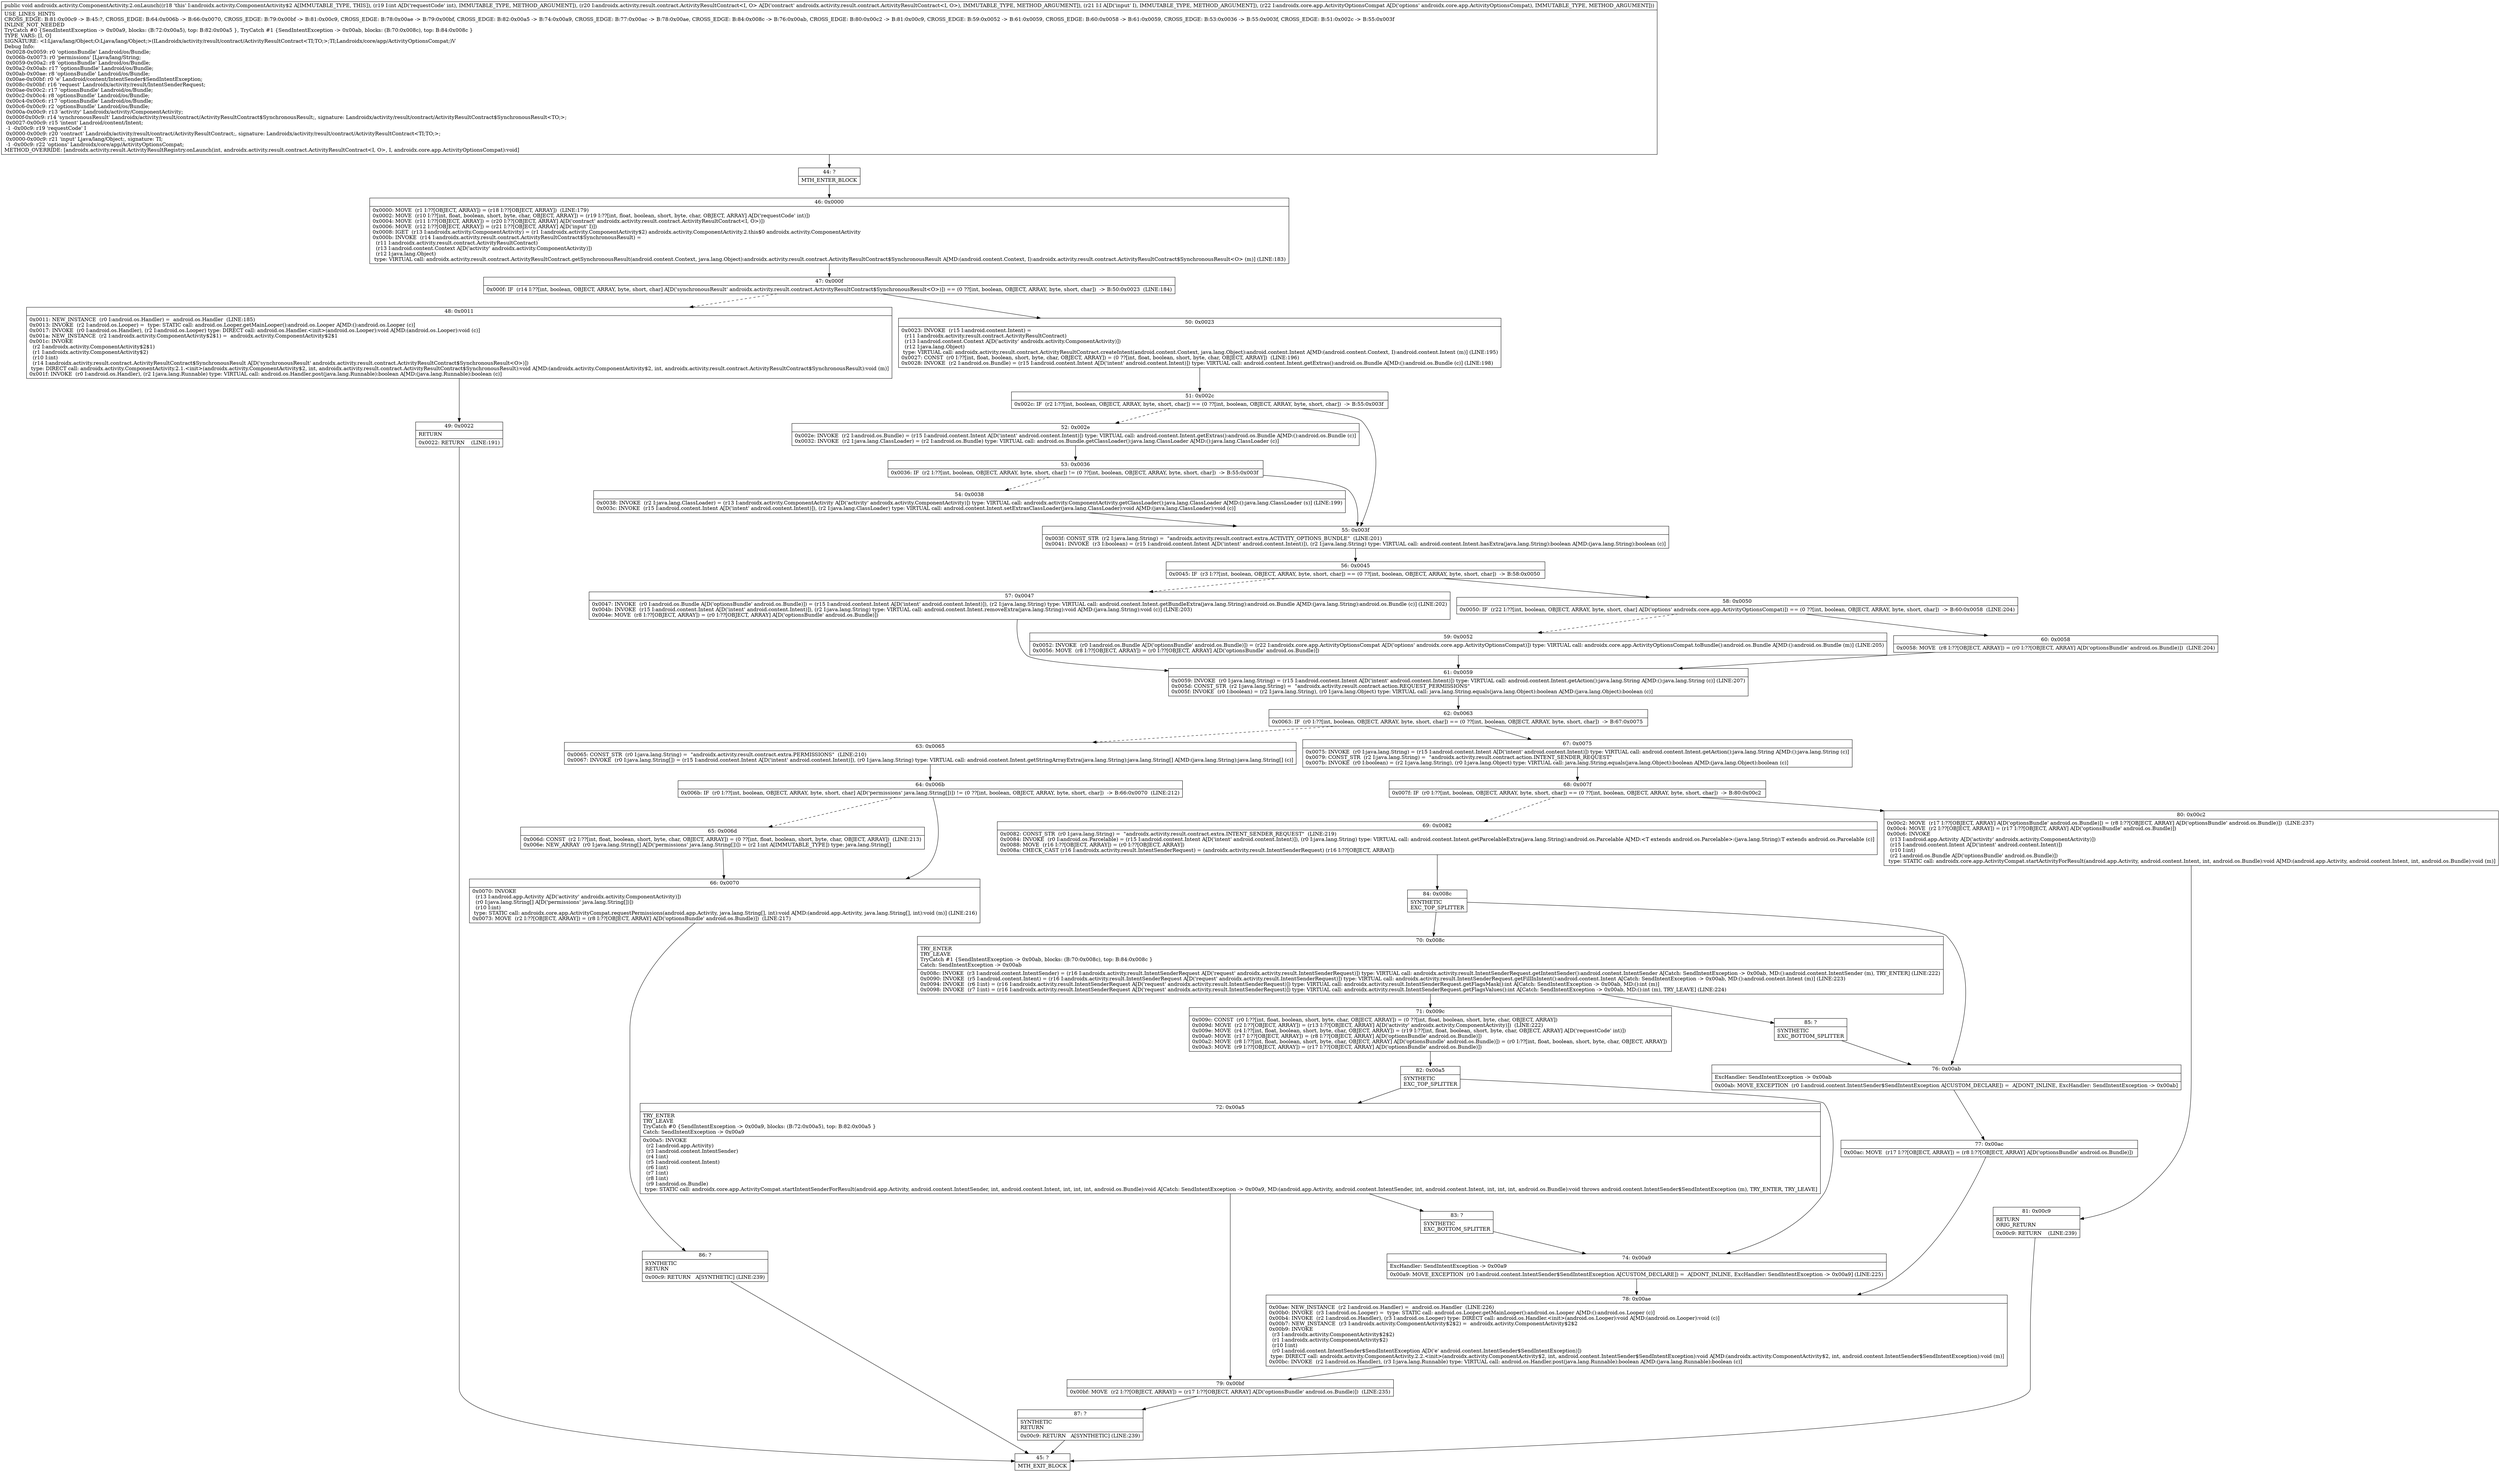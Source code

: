 digraph "CFG forandroidx.activity.ComponentActivity.2.onLaunch(ILandroidx\/activity\/result\/contract\/ActivityResultContract;Ljava\/lang\/Object;Landroidx\/core\/app\/ActivityOptionsCompat;)V" {
Node_44 [shape=record,label="{44\:\ ?|MTH_ENTER_BLOCK\l}"];
Node_46 [shape=record,label="{46\:\ 0x0000|0x0000: MOVE  (r1 I:??[OBJECT, ARRAY]) = (r18 I:??[OBJECT, ARRAY])  (LINE:179)\l0x0002: MOVE  (r10 I:??[int, float, boolean, short, byte, char, OBJECT, ARRAY]) = (r19 I:??[int, float, boolean, short, byte, char, OBJECT, ARRAY] A[D('requestCode' int)]) \l0x0004: MOVE  (r11 I:??[OBJECT, ARRAY]) = (r20 I:??[OBJECT, ARRAY] A[D('contract' androidx.activity.result.contract.ActivityResultContract\<I, O\>)]) \l0x0006: MOVE  (r12 I:??[OBJECT, ARRAY]) = (r21 I:??[OBJECT, ARRAY] A[D('input' I)]) \l0x0008: IGET  (r13 I:androidx.activity.ComponentActivity) = (r1 I:androidx.activity.ComponentActivity$2) androidx.activity.ComponentActivity.2.this$0 androidx.activity.ComponentActivity \l0x000b: INVOKE  (r14 I:androidx.activity.result.contract.ActivityResultContract$SynchronousResult) = \l  (r11 I:androidx.activity.result.contract.ActivityResultContract)\l  (r13 I:android.content.Context A[D('activity' androidx.activity.ComponentActivity)])\l  (r12 I:java.lang.Object)\l type: VIRTUAL call: androidx.activity.result.contract.ActivityResultContract.getSynchronousResult(android.content.Context, java.lang.Object):androidx.activity.result.contract.ActivityResultContract$SynchronousResult A[MD:(android.content.Context, I):androidx.activity.result.contract.ActivityResultContract$SynchronousResult\<O\> (m)] (LINE:183)\l}"];
Node_47 [shape=record,label="{47\:\ 0x000f|0x000f: IF  (r14 I:??[int, boolean, OBJECT, ARRAY, byte, short, char] A[D('synchronousResult' androidx.activity.result.contract.ActivityResultContract$SynchronousResult\<O\>)]) == (0 ??[int, boolean, OBJECT, ARRAY, byte, short, char])  \-\> B:50:0x0023  (LINE:184)\l}"];
Node_48 [shape=record,label="{48\:\ 0x0011|0x0011: NEW_INSTANCE  (r0 I:android.os.Handler) =  android.os.Handler  (LINE:185)\l0x0013: INVOKE  (r2 I:android.os.Looper) =  type: STATIC call: android.os.Looper.getMainLooper():android.os.Looper A[MD:():android.os.Looper (c)]\l0x0017: INVOKE  (r0 I:android.os.Handler), (r2 I:android.os.Looper) type: DIRECT call: android.os.Handler.\<init\>(android.os.Looper):void A[MD:(android.os.Looper):void (c)]\l0x001a: NEW_INSTANCE  (r2 I:androidx.activity.ComponentActivity$2$1) =  androidx.activity.ComponentActivity$2$1 \l0x001c: INVOKE  \l  (r2 I:androidx.activity.ComponentActivity$2$1)\l  (r1 I:androidx.activity.ComponentActivity$2)\l  (r10 I:int)\l  (r14 I:androidx.activity.result.contract.ActivityResultContract$SynchronousResult A[D('synchronousResult' androidx.activity.result.contract.ActivityResultContract$SynchronousResult\<O\>)])\l type: DIRECT call: androidx.activity.ComponentActivity.2.1.\<init\>(androidx.activity.ComponentActivity$2, int, androidx.activity.result.contract.ActivityResultContract$SynchronousResult):void A[MD:(androidx.activity.ComponentActivity$2, int, androidx.activity.result.contract.ActivityResultContract$SynchronousResult):void (m)]\l0x001f: INVOKE  (r0 I:android.os.Handler), (r2 I:java.lang.Runnable) type: VIRTUAL call: android.os.Handler.post(java.lang.Runnable):boolean A[MD:(java.lang.Runnable):boolean (c)]\l}"];
Node_49 [shape=record,label="{49\:\ 0x0022|RETURN\l|0x0022: RETURN    (LINE:191)\l}"];
Node_45 [shape=record,label="{45\:\ ?|MTH_EXIT_BLOCK\l}"];
Node_50 [shape=record,label="{50\:\ 0x0023|0x0023: INVOKE  (r15 I:android.content.Intent) = \l  (r11 I:androidx.activity.result.contract.ActivityResultContract)\l  (r13 I:android.content.Context A[D('activity' androidx.activity.ComponentActivity)])\l  (r12 I:java.lang.Object)\l type: VIRTUAL call: androidx.activity.result.contract.ActivityResultContract.createIntent(android.content.Context, java.lang.Object):android.content.Intent A[MD:(android.content.Context, I):android.content.Intent (m)] (LINE:195)\l0x0027: CONST  (r0 I:??[int, float, boolean, short, byte, char, OBJECT, ARRAY]) = (0 ??[int, float, boolean, short, byte, char, OBJECT, ARRAY])  (LINE:196)\l0x0028: INVOKE  (r2 I:android.os.Bundle) = (r15 I:android.content.Intent A[D('intent' android.content.Intent)]) type: VIRTUAL call: android.content.Intent.getExtras():android.os.Bundle A[MD:():android.os.Bundle (c)] (LINE:198)\l}"];
Node_51 [shape=record,label="{51\:\ 0x002c|0x002c: IF  (r2 I:??[int, boolean, OBJECT, ARRAY, byte, short, char]) == (0 ??[int, boolean, OBJECT, ARRAY, byte, short, char])  \-\> B:55:0x003f \l}"];
Node_52 [shape=record,label="{52\:\ 0x002e|0x002e: INVOKE  (r2 I:android.os.Bundle) = (r15 I:android.content.Intent A[D('intent' android.content.Intent)]) type: VIRTUAL call: android.content.Intent.getExtras():android.os.Bundle A[MD:():android.os.Bundle (c)]\l0x0032: INVOKE  (r2 I:java.lang.ClassLoader) = (r2 I:android.os.Bundle) type: VIRTUAL call: android.os.Bundle.getClassLoader():java.lang.ClassLoader A[MD:():java.lang.ClassLoader (c)]\l}"];
Node_53 [shape=record,label="{53\:\ 0x0036|0x0036: IF  (r2 I:??[int, boolean, OBJECT, ARRAY, byte, short, char]) != (0 ??[int, boolean, OBJECT, ARRAY, byte, short, char])  \-\> B:55:0x003f \l}"];
Node_54 [shape=record,label="{54\:\ 0x0038|0x0038: INVOKE  (r2 I:java.lang.ClassLoader) = (r13 I:androidx.activity.ComponentActivity A[D('activity' androidx.activity.ComponentActivity)]) type: VIRTUAL call: androidx.activity.ComponentActivity.getClassLoader():java.lang.ClassLoader A[MD:():java.lang.ClassLoader (s)] (LINE:199)\l0x003c: INVOKE  (r15 I:android.content.Intent A[D('intent' android.content.Intent)]), (r2 I:java.lang.ClassLoader) type: VIRTUAL call: android.content.Intent.setExtrasClassLoader(java.lang.ClassLoader):void A[MD:(java.lang.ClassLoader):void (c)]\l}"];
Node_55 [shape=record,label="{55\:\ 0x003f|0x003f: CONST_STR  (r2 I:java.lang.String) =  \"androidx.activity.result.contract.extra.ACTIVITY_OPTIONS_BUNDLE\"  (LINE:201)\l0x0041: INVOKE  (r3 I:boolean) = (r15 I:android.content.Intent A[D('intent' android.content.Intent)]), (r2 I:java.lang.String) type: VIRTUAL call: android.content.Intent.hasExtra(java.lang.String):boolean A[MD:(java.lang.String):boolean (c)]\l}"];
Node_56 [shape=record,label="{56\:\ 0x0045|0x0045: IF  (r3 I:??[int, boolean, OBJECT, ARRAY, byte, short, char]) == (0 ??[int, boolean, OBJECT, ARRAY, byte, short, char])  \-\> B:58:0x0050 \l}"];
Node_57 [shape=record,label="{57\:\ 0x0047|0x0047: INVOKE  (r0 I:android.os.Bundle A[D('optionsBundle' android.os.Bundle)]) = (r15 I:android.content.Intent A[D('intent' android.content.Intent)]), (r2 I:java.lang.String) type: VIRTUAL call: android.content.Intent.getBundleExtra(java.lang.String):android.os.Bundle A[MD:(java.lang.String):android.os.Bundle (c)] (LINE:202)\l0x004b: INVOKE  (r15 I:android.content.Intent A[D('intent' android.content.Intent)]), (r2 I:java.lang.String) type: VIRTUAL call: android.content.Intent.removeExtra(java.lang.String):void A[MD:(java.lang.String):void (c)] (LINE:203)\l0x004e: MOVE  (r8 I:??[OBJECT, ARRAY]) = (r0 I:??[OBJECT, ARRAY] A[D('optionsBundle' android.os.Bundle)]) \l}"];
Node_61 [shape=record,label="{61\:\ 0x0059|0x0059: INVOKE  (r0 I:java.lang.String) = (r15 I:android.content.Intent A[D('intent' android.content.Intent)]) type: VIRTUAL call: android.content.Intent.getAction():java.lang.String A[MD:():java.lang.String (c)] (LINE:207)\l0x005d: CONST_STR  (r2 I:java.lang.String) =  \"androidx.activity.result.contract.action.REQUEST_PERMISSIONS\" \l0x005f: INVOKE  (r0 I:boolean) = (r2 I:java.lang.String), (r0 I:java.lang.Object) type: VIRTUAL call: java.lang.String.equals(java.lang.Object):boolean A[MD:(java.lang.Object):boolean (c)]\l}"];
Node_62 [shape=record,label="{62\:\ 0x0063|0x0063: IF  (r0 I:??[int, boolean, OBJECT, ARRAY, byte, short, char]) == (0 ??[int, boolean, OBJECT, ARRAY, byte, short, char])  \-\> B:67:0x0075 \l}"];
Node_63 [shape=record,label="{63\:\ 0x0065|0x0065: CONST_STR  (r0 I:java.lang.String) =  \"androidx.activity.result.contract.extra.PERMISSIONS\"  (LINE:210)\l0x0067: INVOKE  (r0 I:java.lang.String[]) = (r15 I:android.content.Intent A[D('intent' android.content.Intent)]), (r0 I:java.lang.String) type: VIRTUAL call: android.content.Intent.getStringArrayExtra(java.lang.String):java.lang.String[] A[MD:(java.lang.String):java.lang.String[] (c)]\l}"];
Node_64 [shape=record,label="{64\:\ 0x006b|0x006b: IF  (r0 I:??[int, boolean, OBJECT, ARRAY, byte, short, char] A[D('permissions' java.lang.String[])]) != (0 ??[int, boolean, OBJECT, ARRAY, byte, short, char])  \-\> B:66:0x0070  (LINE:212)\l}"];
Node_65 [shape=record,label="{65\:\ 0x006d|0x006d: CONST  (r2 I:??[int, float, boolean, short, byte, char, OBJECT, ARRAY]) = (0 ??[int, float, boolean, short, byte, char, OBJECT, ARRAY])  (LINE:213)\l0x006e: NEW_ARRAY  (r0 I:java.lang.String[] A[D('permissions' java.lang.String[])]) = (r2 I:int A[IMMUTABLE_TYPE]) type: java.lang.String[] \l}"];
Node_66 [shape=record,label="{66\:\ 0x0070|0x0070: INVOKE  \l  (r13 I:android.app.Activity A[D('activity' androidx.activity.ComponentActivity)])\l  (r0 I:java.lang.String[] A[D('permissions' java.lang.String[])])\l  (r10 I:int)\l type: STATIC call: androidx.core.app.ActivityCompat.requestPermissions(android.app.Activity, java.lang.String[], int):void A[MD:(android.app.Activity, java.lang.String[], int):void (m)] (LINE:216)\l0x0073: MOVE  (r2 I:??[OBJECT, ARRAY]) = (r8 I:??[OBJECT, ARRAY] A[D('optionsBundle' android.os.Bundle)])  (LINE:217)\l}"];
Node_86 [shape=record,label="{86\:\ ?|SYNTHETIC\lRETURN\l|0x00c9: RETURN   A[SYNTHETIC] (LINE:239)\l}"];
Node_67 [shape=record,label="{67\:\ 0x0075|0x0075: INVOKE  (r0 I:java.lang.String) = (r15 I:android.content.Intent A[D('intent' android.content.Intent)]) type: VIRTUAL call: android.content.Intent.getAction():java.lang.String A[MD:():java.lang.String (c)]\l0x0079: CONST_STR  (r2 I:java.lang.String) =  \"androidx.activity.result.contract.action.INTENT_SENDER_REQUEST\" \l0x007b: INVOKE  (r0 I:boolean) = (r2 I:java.lang.String), (r0 I:java.lang.Object) type: VIRTUAL call: java.lang.String.equals(java.lang.Object):boolean A[MD:(java.lang.Object):boolean (c)]\l}"];
Node_68 [shape=record,label="{68\:\ 0x007f|0x007f: IF  (r0 I:??[int, boolean, OBJECT, ARRAY, byte, short, char]) == (0 ??[int, boolean, OBJECT, ARRAY, byte, short, char])  \-\> B:80:0x00c2 \l}"];
Node_69 [shape=record,label="{69\:\ 0x0082|0x0082: CONST_STR  (r0 I:java.lang.String) =  \"androidx.activity.result.contract.extra.INTENT_SENDER_REQUEST\"  (LINE:219)\l0x0084: INVOKE  (r0 I:android.os.Parcelable) = (r15 I:android.content.Intent A[D('intent' android.content.Intent)]), (r0 I:java.lang.String) type: VIRTUAL call: android.content.Intent.getParcelableExtra(java.lang.String):android.os.Parcelable A[MD:\<T extends android.os.Parcelable\>:(java.lang.String):T extends android.os.Parcelable (c)]\l0x0088: MOVE  (r16 I:??[OBJECT, ARRAY]) = (r0 I:??[OBJECT, ARRAY]) \l0x008a: CHECK_CAST (r16 I:androidx.activity.result.IntentSenderRequest) = (androidx.activity.result.IntentSenderRequest) (r16 I:??[OBJECT, ARRAY]) \l}"];
Node_84 [shape=record,label="{84\:\ 0x008c|SYNTHETIC\lEXC_TOP_SPLITTER\l}"];
Node_70 [shape=record,label="{70\:\ 0x008c|TRY_ENTER\lTRY_LEAVE\lTryCatch #1 \{SendIntentException \-\> 0x00ab, blocks: (B:70:0x008c), top: B:84:0x008c \}\lCatch: SendIntentException \-\> 0x00ab\l|0x008c: INVOKE  (r3 I:android.content.IntentSender) = (r16 I:androidx.activity.result.IntentSenderRequest A[D('request' androidx.activity.result.IntentSenderRequest)]) type: VIRTUAL call: androidx.activity.result.IntentSenderRequest.getIntentSender():android.content.IntentSender A[Catch: SendIntentException \-\> 0x00ab, MD:():android.content.IntentSender (m), TRY_ENTER] (LINE:222)\l0x0090: INVOKE  (r5 I:android.content.Intent) = (r16 I:androidx.activity.result.IntentSenderRequest A[D('request' androidx.activity.result.IntentSenderRequest)]) type: VIRTUAL call: androidx.activity.result.IntentSenderRequest.getFillInIntent():android.content.Intent A[Catch: SendIntentException \-\> 0x00ab, MD:():android.content.Intent (m)] (LINE:223)\l0x0094: INVOKE  (r6 I:int) = (r16 I:androidx.activity.result.IntentSenderRequest A[D('request' androidx.activity.result.IntentSenderRequest)]) type: VIRTUAL call: androidx.activity.result.IntentSenderRequest.getFlagsMask():int A[Catch: SendIntentException \-\> 0x00ab, MD:():int (m)]\l0x0098: INVOKE  (r7 I:int) = (r16 I:androidx.activity.result.IntentSenderRequest A[D('request' androidx.activity.result.IntentSenderRequest)]) type: VIRTUAL call: androidx.activity.result.IntentSenderRequest.getFlagsValues():int A[Catch: SendIntentException \-\> 0x00ab, MD:():int (m), TRY_LEAVE] (LINE:224)\l}"];
Node_71 [shape=record,label="{71\:\ 0x009c|0x009c: CONST  (r0 I:??[int, float, boolean, short, byte, char, OBJECT, ARRAY]) = (0 ??[int, float, boolean, short, byte, char, OBJECT, ARRAY]) \l0x009d: MOVE  (r2 I:??[OBJECT, ARRAY]) = (r13 I:??[OBJECT, ARRAY] A[D('activity' androidx.activity.ComponentActivity)])  (LINE:222)\l0x009e: MOVE  (r4 I:??[int, float, boolean, short, byte, char, OBJECT, ARRAY]) = (r19 I:??[int, float, boolean, short, byte, char, OBJECT, ARRAY] A[D('requestCode' int)]) \l0x00a0: MOVE  (r17 I:??[OBJECT, ARRAY]) = (r8 I:??[OBJECT, ARRAY] A[D('optionsBundle' android.os.Bundle)]) \l0x00a2: MOVE  (r8 I:??[int, float, boolean, short, byte, char, OBJECT, ARRAY] A[D('optionsBundle' android.os.Bundle)]) = (r0 I:??[int, float, boolean, short, byte, char, OBJECT, ARRAY]) \l0x00a3: MOVE  (r9 I:??[OBJECT, ARRAY]) = (r17 I:??[OBJECT, ARRAY] A[D('optionsBundle' android.os.Bundle)]) \l}"];
Node_82 [shape=record,label="{82\:\ 0x00a5|SYNTHETIC\lEXC_TOP_SPLITTER\l}"];
Node_72 [shape=record,label="{72\:\ 0x00a5|TRY_ENTER\lTRY_LEAVE\lTryCatch #0 \{SendIntentException \-\> 0x00a9, blocks: (B:72:0x00a5), top: B:82:0x00a5 \}\lCatch: SendIntentException \-\> 0x00a9\l|0x00a5: INVOKE  \l  (r2 I:android.app.Activity)\l  (r3 I:android.content.IntentSender)\l  (r4 I:int)\l  (r5 I:android.content.Intent)\l  (r6 I:int)\l  (r7 I:int)\l  (r8 I:int)\l  (r9 I:android.os.Bundle)\l type: STATIC call: androidx.core.app.ActivityCompat.startIntentSenderForResult(android.app.Activity, android.content.IntentSender, int, android.content.Intent, int, int, int, android.os.Bundle):void A[Catch: SendIntentException \-\> 0x00a9, MD:(android.app.Activity, android.content.IntentSender, int, android.content.Intent, int, int, int, android.os.Bundle):void throws android.content.IntentSender$SendIntentException (m), TRY_ENTER, TRY_LEAVE]\l}"];
Node_79 [shape=record,label="{79\:\ 0x00bf|0x00bf: MOVE  (r2 I:??[OBJECT, ARRAY]) = (r17 I:??[OBJECT, ARRAY] A[D('optionsBundle' android.os.Bundle)])  (LINE:235)\l}"];
Node_87 [shape=record,label="{87\:\ ?|SYNTHETIC\lRETURN\l|0x00c9: RETURN   A[SYNTHETIC] (LINE:239)\l}"];
Node_83 [shape=record,label="{83\:\ ?|SYNTHETIC\lEXC_BOTTOM_SPLITTER\l}"];
Node_74 [shape=record,label="{74\:\ 0x00a9|ExcHandler: SendIntentException \-\> 0x00a9\l|0x00a9: MOVE_EXCEPTION  (r0 I:android.content.IntentSender$SendIntentException A[CUSTOM_DECLARE]) =  A[DONT_INLINE, ExcHandler: SendIntentException \-\> 0x00a9] (LINE:225)\l}"];
Node_78 [shape=record,label="{78\:\ 0x00ae|0x00ae: NEW_INSTANCE  (r2 I:android.os.Handler) =  android.os.Handler  (LINE:226)\l0x00b0: INVOKE  (r3 I:android.os.Looper) =  type: STATIC call: android.os.Looper.getMainLooper():android.os.Looper A[MD:():android.os.Looper (c)]\l0x00b4: INVOKE  (r2 I:android.os.Handler), (r3 I:android.os.Looper) type: DIRECT call: android.os.Handler.\<init\>(android.os.Looper):void A[MD:(android.os.Looper):void (c)]\l0x00b7: NEW_INSTANCE  (r3 I:androidx.activity.ComponentActivity$2$2) =  androidx.activity.ComponentActivity$2$2 \l0x00b9: INVOKE  \l  (r3 I:androidx.activity.ComponentActivity$2$2)\l  (r1 I:androidx.activity.ComponentActivity$2)\l  (r10 I:int)\l  (r0 I:android.content.IntentSender$SendIntentException A[D('e' android.content.IntentSender$SendIntentException)])\l type: DIRECT call: androidx.activity.ComponentActivity.2.2.\<init\>(androidx.activity.ComponentActivity$2, int, android.content.IntentSender$SendIntentException):void A[MD:(androidx.activity.ComponentActivity$2, int, android.content.IntentSender$SendIntentException):void (m)]\l0x00bc: INVOKE  (r2 I:android.os.Handler), (r3 I:java.lang.Runnable) type: VIRTUAL call: android.os.Handler.post(java.lang.Runnable):boolean A[MD:(java.lang.Runnable):boolean (c)]\l}"];
Node_85 [shape=record,label="{85\:\ ?|SYNTHETIC\lEXC_BOTTOM_SPLITTER\l}"];
Node_76 [shape=record,label="{76\:\ 0x00ab|ExcHandler: SendIntentException \-\> 0x00ab\l|0x00ab: MOVE_EXCEPTION  (r0 I:android.content.IntentSender$SendIntentException A[CUSTOM_DECLARE]) =  A[DONT_INLINE, ExcHandler: SendIntentException \-\> 0x00ab]\l}"];
Node_77 [shape=record,label="{77\:\ 0x00ac|0x00ac: MOVE  (r17 I:??[OBJECT, ARRAY]) = (r8 I:??[OBJECT, ARRAY] A[D('optionsBundle' android.os.Bundle)]) \l}"];
Node_80 [shape=record,label="{80\:\ 0x00c2|0x00c2: MOVE  (r17 I:??[OBJECT, ARRAY] A[D('optionsBundle' android.os.Bundle)]) = (r8 I:??[OBJECT, ARRAY] A[D('optionsBundle' android.os.Bundle)])  (LINE:237)\l0x00c4: MOVE  (r2 I:??[OBJECT, ARRAY]) = (r17 I:??[OBJECT, ARRAY] A[D('optionsBundle' android.os.Bundle)]) \l0x00c6: INVOKE  \l  (r13 I:android.app.Activity A[D('activity' androidx.activity.ComponentActivity)])\l  (r15 I:android.content.Intent A[D('intent' android.content.Intent)])\l  (r10 I:int)\l  (r2 I:android.os.Bundle A[D('optionsBundle' android.os.Bundle)])\l type: STATIC call: androidx.core.app.ActivityCompat.startActivityForResult(android.app.Activity, android.content.Intent, int, android.os.Bundle):void A[MD:(android.app.Activity, android.content.Intent, int, android.os.Bundle):void (m)]\l}"];
Node_81 [shape=record,label="{81\:\ 0x00c9|RETURN\lORIG_RETURN\l|0x00c9: RETURN    (LINE:239)\l}"];
Node_58 [shape=record,label="{58\:\ 0x0050|0x0050: IF  (r22 I:??[int, boolean, OBJECT, ARRAY, byte, short, char] A[D('options' androidx.core.app.ActivityOptionsCompat)]) == (0 ??[int, boolean, OBJECT, ARRAY, byte, short, char])  \-\> B:60:0x0058  (LINE:204)\l}"];
Node_59 [shape=record,label="{59\:\ 0x0052|0x0052: INVOKE  (r0 I:android.os.Bundle A[D('optionsBundle' android.os.Bundle)]) = (r22 I:androidx.core.app.ActivityOptionsCompat A[D('options' androidx.core.app.ActivityOptionsCompat)]) type: VIRTUAL call: androidx.core.app.ActivityOptionsCompat.toBundle():android.os.Bundle A[MD:():android.os.Bundle (m)] (LINE:205)\l0x0056: MOVE  (r8 I:??[OBJECT, ARRAY]) = (r0 I:??[OBJECT, ARRAY] A[D('optionsBundle' android.os.Bundle)]) \l}"];
Node_60 [shape=record,label="{60\:\ 0x0058|0x0058: MOVE  (r8 I:??[OBJECT, ARRAY]) = (r0 I:??[OBJECT, ARRAY] A[D('optionsBundle' android.os.Bundle)])  (LINE:204)\l}"];
MethodNode[shape=record,label="{public void androidx.activity.ComponentActivity.2.onLaunch((r18 'this' I:androidx.activity.ComponentActivity$2 A[IMMUTABLE_TYPE, THIS]), (r19 I:int A[D('requestCode' int), IMMUTABLE_TYPE, METHOD_ARGUMENT]), (r20 I:androidx.activity.result.contract.ActivityResultContract\<I, O\> A[D('contract' androidx.activity.result.contract.ActivityResultContract\<I, O\>), IMMUTABLE_TYPE, METHOD_ARGUMENT]), (r21 I:I A[D('input' I), IMMUTABLE_TYPE, METHOD_ARGUMENT]), (r22 I:androidx.core.app.ActivityOptionsCompat A[D('options' androidx.core.app.ActivityOptionsCompat), IMMUTABLE_TYPE, METHOD_ARGUMENT]))  | USE_LINES_HINTS\lCROSS_EDGE: B:81:0x00c9 \-\> B:45:?, CROSS_EDGE: B:64:0x006b \-\> B:66:0x0070, CROSS_EDGE: B:79:0x00bf \-\> B:81:0x00c9, CROSS_EDGE: B:78:0x00ae \-\> B:79:0x00bf, CROSS_EDGE: B:82:0x00a5 \-\> B:74:0x00a9, CROSS_EDGE: B:77:0x00ac \-\> B:78:0x00ae, CROSS_EDGE: B:84:0x008c \-\> B:76:0x00ab, CROSS_EDGE: B:80:0x00c2 \-\> B:81:0x00c9, CROSS_EDGE: B:59:0x0052 \-\> B:61:0x0059, CROSS_EDGE: B:60:0x0058 \-\> B:61:0x0059, CROSS_EDGE: B:53:0x0036 \-\> B:55:0x003f, CROSS_EDGE: B:51:0x002c \-\> B:55:0x003f\lINLINE_NOT_NEEDED\lTryCatch #0 \{SendIntentException \-\> 0x00a9, blocks: (B:72:0x00a5), top: B:82:0x00a5 \}, TryCatch #1 \{SendIntentException \-\> 0x00ab, blocks: (B:70:0x008c), top: B:84:0x008c \}\lTYPE_VARS: [I, O]\lSIGNATURE: \<I:Ljava\/lang\/Object;O:Ljava\/lang\/Object;\>(ILandroidx\/activity\/result\/contract\/ActivityResultContract\<TI;TO;\>;TI;Landroidx\/core\/app\/ActivityOptionsCompat;)V\lDebug Info:\l  0x0028\-0x0059: r0 'optionsBundle' Landroid\/os\/Bundle;\l  0x006b\-0x0073: r0 'permissions' [Ljava\/lang\/String;\l  0x0059\-0x00a2: r8 'optionsBundle' Landroid\/os\/Bundle;\l  0x00a2\-0x00ab: r17 'optionsBundle' Landroid\/os\/Bundle;\l  0x00ab\-0x00ae: r8 'optionsBundle' Landroid\/os\/Bundle;\l  0x00ae\-0x00bf: r0 'e' Landroid\/content\/IntentSender$SendIntentException;\l  0x008c\-0x00bf: r16 'request' Landroidx\/activity\/result\/IntentSenderRequest;\l  0x00ae\-0x00c2: r17 'optionsBundle' Landroid\/os\/Bundle;\l  0x00c2\-0x00c4: r8 'optionsBundle' Landroid\/os\/Bundle;\l  0x00c4\-0x00c6: r17 'optionsBundle' Landroid\/os\/Bundle;\l  0x00c6\-0x00c9: r2 'optionsBundle' Landroid\/os\/Bundle;\l  0x000a\-0x00c9: r13 'activity' Landroidx\/activity\/ComponentActivity;\l  0x000f\-0x00c9: r14 'synchronousResult' Landroidx\/activity\/result\/contract\/ActivityResultContract$SynchronousResult;, signature: Landroidx\/activity\/result\/contract\/ActivityResultContract$SynchronousResult\<TO;\>;\l  0x0027\-0x00c9: r15 'intent' Landroid\/content\/Intent;\l  \-1 \-0x00c9: r19 'requestCode' I\l  0x0000\-0x00c9: r20 'contract' Landroidx\/activity\/result\/contract\/ActivityResultContract;, signature: Landroidx\/activity\/result\/contract\/ActivityResultContract\<TI;TO;\>;\l  0x0000\-0x00c9: r21 'input' Ljava\/lang\/Object;, signature: TI;\l  \-1 \-0x00c9: r22 'options' Landroidx\/core\/app\/ActivityOptionsCompat;\lMETHOD_OVERRIDE: [androidx.activity.result.ActivityResultRegistry.onLaunch(int, androidx.activity.result.contract.ActivityResultContract\<I, O\>, I, androidx.core.app.ActivityOptionsCompat):void]\l}"];
MethodNode -> Node_44;Node_44 -> Node_46;
Node_46 -> Node_47;
Node_47 -> Node_48[style=dashed];
Node_47 -> Node_50;
Node_48 -> Node_49;
Node_49 -> Node_45;
Node_50 -> Node_51;
Node_51 -> Node_52[style=dashed];
Node_51 -> Node_55;
Node_52 -> Node_53;
Node_53 -> Node_54[style=dashed];
Node_53 -> Node_55;
Node_54 -> Node_55;
Node_55 -> Node_56;
Node_56 -> Node_57[style=dashed];
Node_56 -> Node_58;
Node_57 -> Node_61;
Node_61 -> Node_62;
Node_62 -> Node_63[style=dashed];
Node_62 -> Node_67;
Node_63 -> Node_64;
Node_64 -> Node_65[style=dashed];
Node_64 -> Node_66;
Node_65 -> Node_66;
Node_66 -> Node_86;
Node_86 -> Node_45;
Node_67 -> Node_68;
Node_68 -> Node_69[style=dashed];
Node_68 -> Node_80;
Node_69 -> Node_84;
Node_84 -> Node_70;
Node_84 -> Node_76;
Node_70 -> Node_71;
Node_70 -> Node_85;
Node_71 -> Node_82;
Node_82 -> Node_72;
Node_82 -> Node_74;
Node_72 -> Node_79;
Node_72 -> Node_83;
Node_79 -> Node_87;
Node_87 -> Node_45;
Node_83 -> Node_74;
Node_74 -> Node_78;
Node_78 -> Node_79;
Node_85 -> Node_76;
Node_76 -> Node_77;
Node_77 -> Node_78;
Node_80 -> Node_81;
Node_81 -> Node_45;
Node_58 -> Node_59[style=dashed];
Node_58 -> Node_60;
Node_59 -> Node_61;
Node_60 -> Node_61;
}

